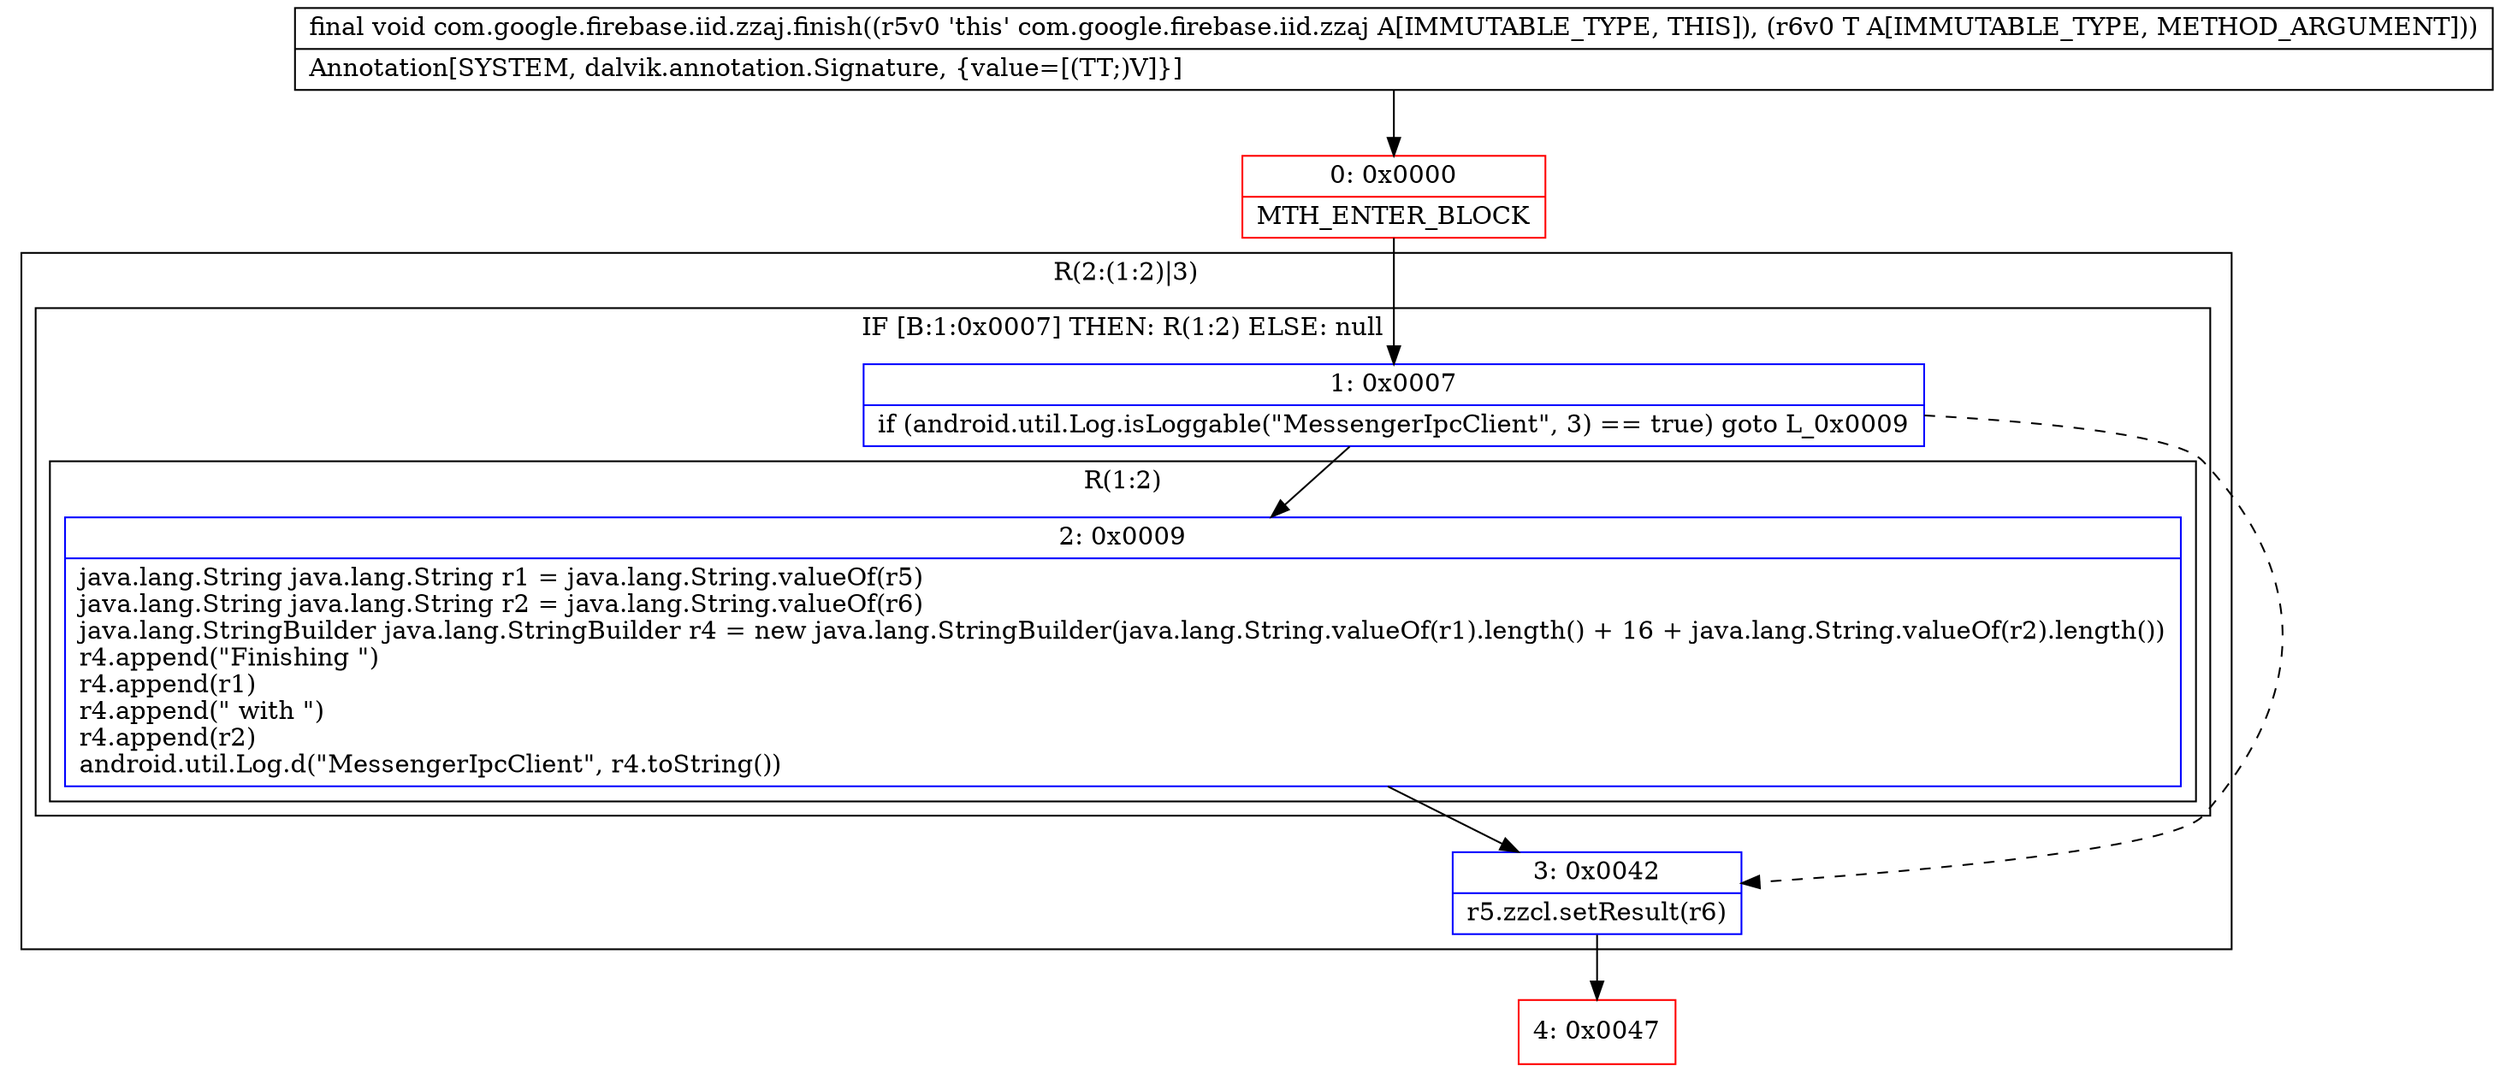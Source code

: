 digraph "CFG forcom.google.firebase.iid.zzaj.finish(Ljava\/lang\/Object;)V" {
subgraph cluster_Region_1831156 {
label = "R(2:(1:2)|3)";
node [shape=record,color=blue];
subgraph cluster_IfRegion_2037675852 {
label = "IF [B:1:0x0007] THEN: R(1:2) ELSE: null";
node [shape=record,color=blue];
Node_1 [shape=record,label="{1\:\ 0x0007|if (android.util.Log.isLoggable(\"MessengerIpcClient\", 3) == true) goto L_0x0009\l}"];
subgraph cluster_Region_1098995836 {
label = "R(1:2)";
node [shape=record,color=blue];
Node_2 [shape=record,label="{2\:\ 0x0009|java.lang.String java.lang.String r1 = java.lang.String.valueOf(r5)\ljava.lang.String java.lang.String r2 = java.lang.String.valueOf(r6)\ljava.lang.StringBuilder java.lang.StringBuilder r4 = new java.lang.StringBuilder(java.lang.String.valueOf(r1).length() + 16 + java.lang.String.valueOf(r2).length())\lr4.append(\"Finishing \")\lr4.append(r1)\lr4.append(\" with \")\lr4.append(r2)\landroid.util.Log.d(\"MessengerIpcClient\", r4.toString())\l}"];
}
}
Node_3 [shape=record,label="{3\:\ 0x0042|r5.zzcl.setResult(r6)\l}"];
}
Node_0 [shape=record,color=red,label="{0\:\ 0x0000|MTH_ENTER_BLOCK\l}"];
Node_4 [shape=record,color=red,label="{4\:\ 0x0047}"];
MethodNode[shape=record,label="{final void com.google.firebase.iid.zzaj.finish((r5v0 'this' com.google.firebase.iid.zzaj A[IMMUTABLE_TYPE, THIS]), (r6v0 T A[IMMUTABLE_TYPE, METHOD_ARGUMENT]))  | Annotation[SYSTEM, dalvik.annotation.Signature, \{value=[(TT;)V]\}]\l}"];
MethodNode -> Node_0;
Node_1 -> Node_2;
Node_1 -> Node_3[style=dashed];
Node_2 -> Node_3;
Node_3 -> Node_4;
Node_0 -> Node_1;
}

